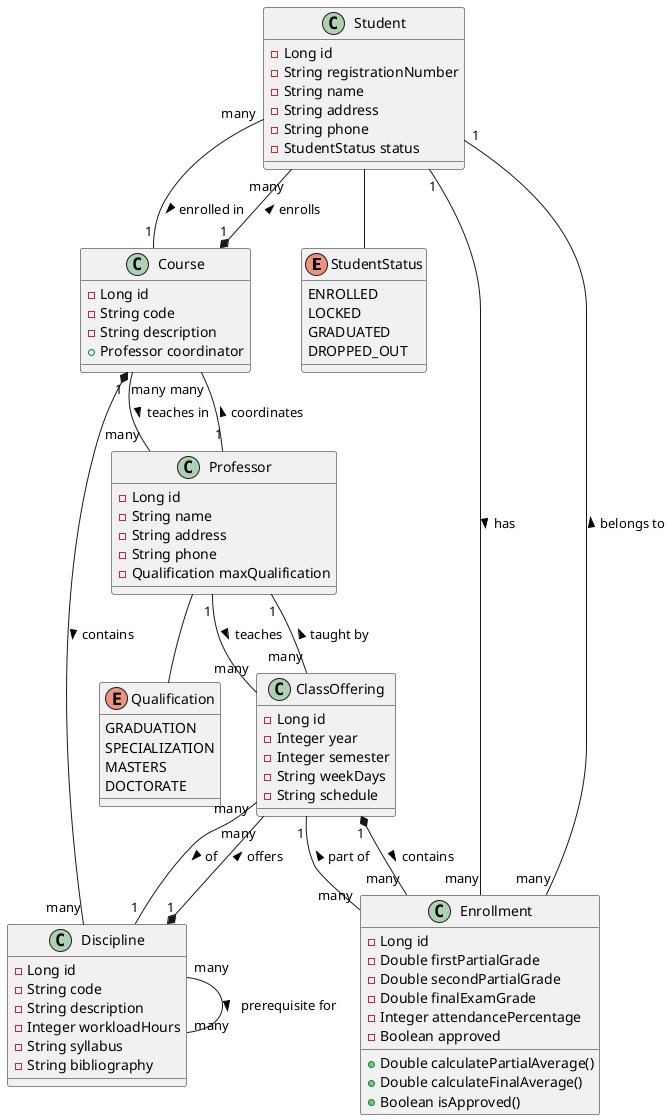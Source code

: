 @startuml Academic Control System

' Enums
enum StudentStatus {
  ENROLLED
  LOCKED
  GRADUATED
  DROPPED_OUT
}

enum Qualification {
  GRADUATION
  SPECIALIZATION
  MASTERS
  DOCTORATE
}

' Classes
class Course {
  -Long id
  -String code
  -String description
  +Professor coordinator
}

class Professor {
  -Long id
  -String name
  -String address
  -String phone
  -Qualification maxQualification
}

class Discipline {
  -Long id
  -String code
  -String description
  -Integer workloadHours
  -String syllabus
  -String bibliography
}

class Student {
  -Long id
  -String registrationNumber
  -String name
  -String address
  -String phone
  -StudentStatus status
}

class ClassOffering {
  -Long id
  -Integer year
  -Integer semester
  -String weekDays
  -String schedule
}

class Enrollment {
  -Long id
  -Double firstPartialGrade
  -Double secondPartialGrade
  -Double finalExamGrade
  -Integer attendancePercentage
  -Boolean approved
  +Double calculatePartialAverage()
  +Double calculateFinalAverage()
  +Boolean isApproved()
}

' Relationships
Course "1" *-- "many" Discipline : contains >
Course "1" *-- "many" Student : enrolls >
Course "many" -- "many" Professor : teaches in >

Professor "1" -- "many" Course : coordinates >
Professor "1" -- "many" ClassOffering : teaches >

Discipline "1" *-- "many" ClassOffering : offers >
Discipline "many" -- "many" Discipline : prerequisite for >

Student "1" -- "many" Enrollment : has >
Student "many" -- "1" Course : enrolled in >

ClassOffering "1" *-- "many" Enrollment : contains >
ClassOffering "many" -- "1" Discipline : of >
ClassOffering "many" -- "1" Professor : taught by >

Enrollment "many" -- "1" Student : belongs to >
Enrollment "many" -- "1" ClassOffering : part of >

' Enum relationships
Student -- StudentStatus
Professor -- Qualification

@enduml
